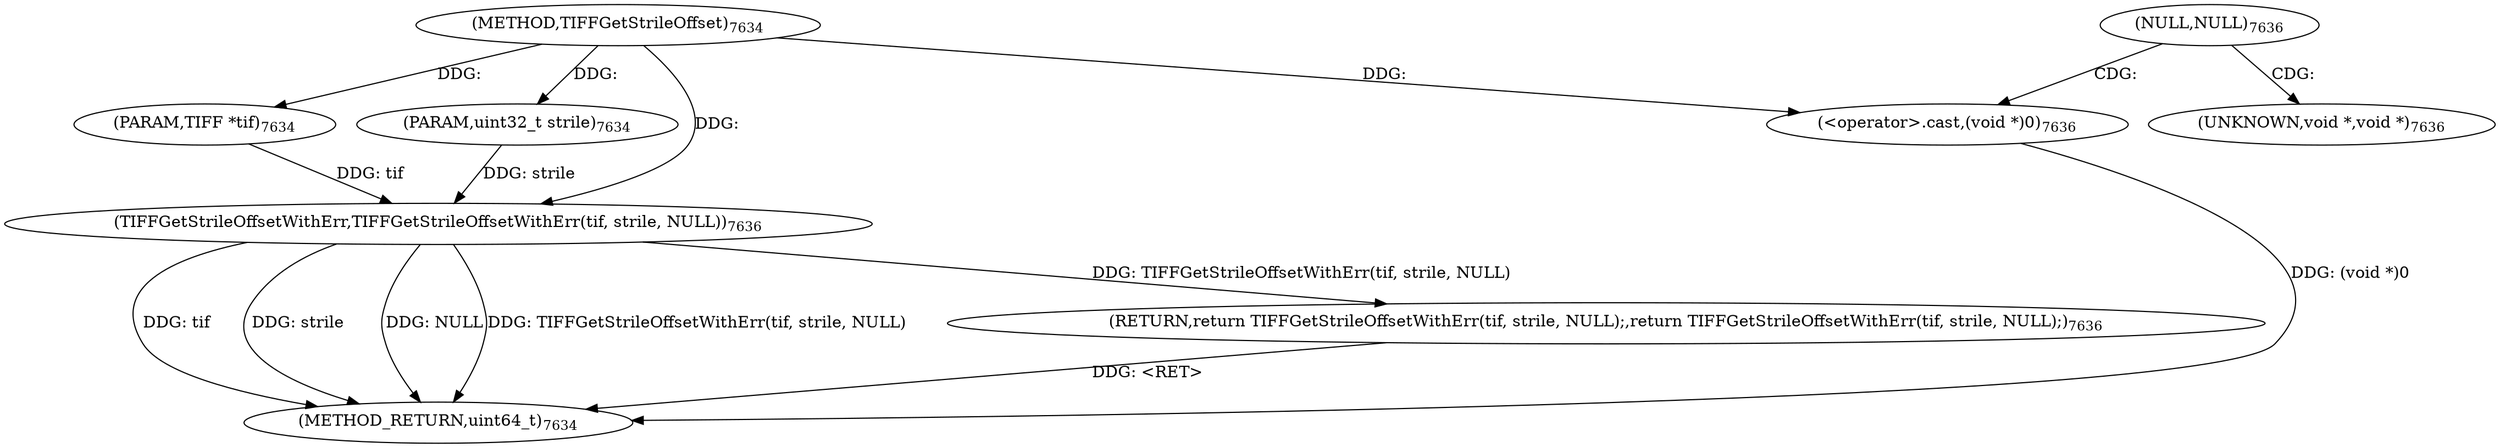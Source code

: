 digraph "TIFFGetStrileOffset" {  
"98452" [label = <(METHOD,TIFFGetStrileOffset)<SUB>7634</SUB>> ]
"98465" [label = <(METHOD_RETURN,uint64_t)<SUB>7634</SUB>> ]
"98453" [label = <(PARAM,TIFF *tif)<SUB>7634</SUB>> ]
"98454" [label = <(PARAM,uint32_t strile)<SUB>7634</SUB>> ]
"98456" [label = <(RETURN,return TIFFGetStrileOffsetWithErr(tif, strile, NULL);,return TIFFGetStrileOffsetWithErr(tif, strile, NULL);)<SUB>7636</SUB>> ]
"98457" [label = <(TIFFGetStrileOffsetWithErr,TIFFGetStrileOffsetWithErr(tif, strile, NULL))<SUB>7636</SUB>> ]
"98462" [label = <(&lt;operator&gt;.cast,(void *)0)<SUB>7636</SUB>> ]
"98460" [label = <(NULL,NULL)<SUB>7636</SUB>> ]
"98463" [label = <(UNKNOWN,void *,void *)<SUB>7636</SUB>> ]
  "98456" -> "98465"  [ label = "DDG: &lt;RET&gt;"] 
  "98457" -> "98465"  [ label = "DDG: tif"] 
  "98457" -> "98465"  [ label = "DDG: strile"] 
  "98457" -> "98465"  [ label = "DDG: NULL"] 
  "98462" -> "98465"  [ label = "DDG: (void *)0"] 
  "98457" -> "98465"  [ label = "DDG: TIFFGetStrileOffsetWithErr(tif, strile, NULL)"] 
  "98452" -> "98453"  [ label = "DDG: "] 
  "98452" -> "98454"  [ label = "DDG: "] 
  "98457" -> "98456"  [ label = "DDG: TIFFGetStrileOffsetWithErr(tif, strile, NULL)"] 
  "98453" -> "98457"  [ label = "DDG: tif"] 
  "98452" -> "98457"  [ label = "DDG: "] 
  "98454" -> "98457"  [ label = "DDG: strile"] 
  "98452" -> "98462"  [ label = "DDG: "] 
  "98460" -> "98463"  [ label = "CDG: "] 
  "98460" -> "98462"  [ label = "CDG: "] 
}
